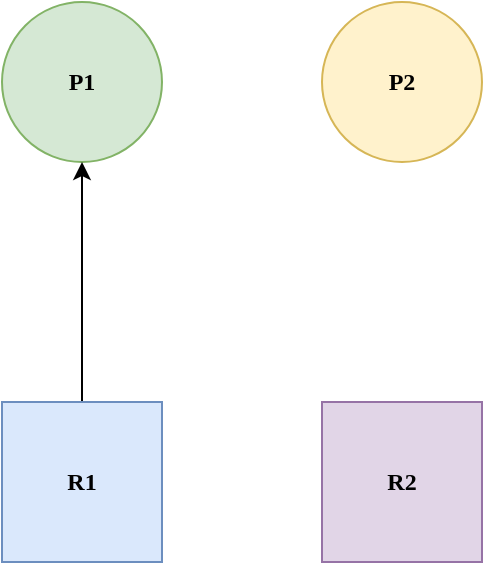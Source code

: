 <mxfile version="14.4.3" type="device"><diagram id="U4QGhb9N2xuxU6Sv7WeN" name="Page-1"><mxGraphModel dx="946" dy="587" grid="1" gridSize="10" guides="1" tooltips="1" connect="1" arrows="1" fold="1" page="1" pageScale="1" pageWidth="827" pageHeight="1169" math="0" shadow="0"><root><mxCell id="0"/><mxCell id="1" parent="0"/><mxCell id="inH9QY8KBqgrVtEV5jTE-1" value="P1" style="ellipse;whiteSpace=wrap;html=1;aspect=fixed;fillColor=#d5e8d4;strokeColor=#82b366;fontFamily=Fira Sans;fontStyle=1" vertex="1" parent="1"><mxGeometry x="200" y="120" width="80" height="80" as="geometry"/></mxCell><mxCell id="inH9QY8KBqgrVtEV5jTE-2" value="P2" style="ellipse;whiteSpace=wrap;html=1;aspect=fixed;fillColor=#fff2cc;strokeColor=#d6b656;fontFamily=Fira Sans;fontStyle=1" vertex="1" parent="1"><mxGeometry x="360" y="120" width="80" height="80" as="geometry"/></mxCell><mxCell id="inH9QY8KBqgrVtEV5jTE-7" style="edgeStyle=orthogonalEdgeStyle;rounded=0;orthogonalLoop=1;jettySize=auto;html=1;fontFamily=Fira Sans;" edge="1" parent="1" source="inH9QY8KBqgrVtEV5jTE-3" target="inH9QY8KBqgrVtEV5jTE-1"><mxGeometry relative="1" as="geometry"/></mxCell><mxCell id="inH9QY8KBqgrVtEV5jTE-3" value="R1" style="whiteSpace=wrap;html=1;aspect=fixed;fillColor=#dae8fc;strokeColor=#6c8ebf;fontFamily=Fira Sans;fontStyle=1" vertex="1" parent="1"><mxGeometry x="200" y="320" width="80" height="80" as="geometry"/></mxCell><mxCell id="inH9QY8KBqgrVtEV5jTE-5" value="R2" style="whiteSpace=wrap;html=1;aspect=fixed;fillColor=#e1d5e7;strokeColor=#9673a6;fontFamily=Fira Sans;fontStyle=1" vertex="1" parent="1"><mxGeometry x="360" y="320" width="80" height="80" as="geometry"/></mxCell></root></mxGraphModel></diagram></mxfile>